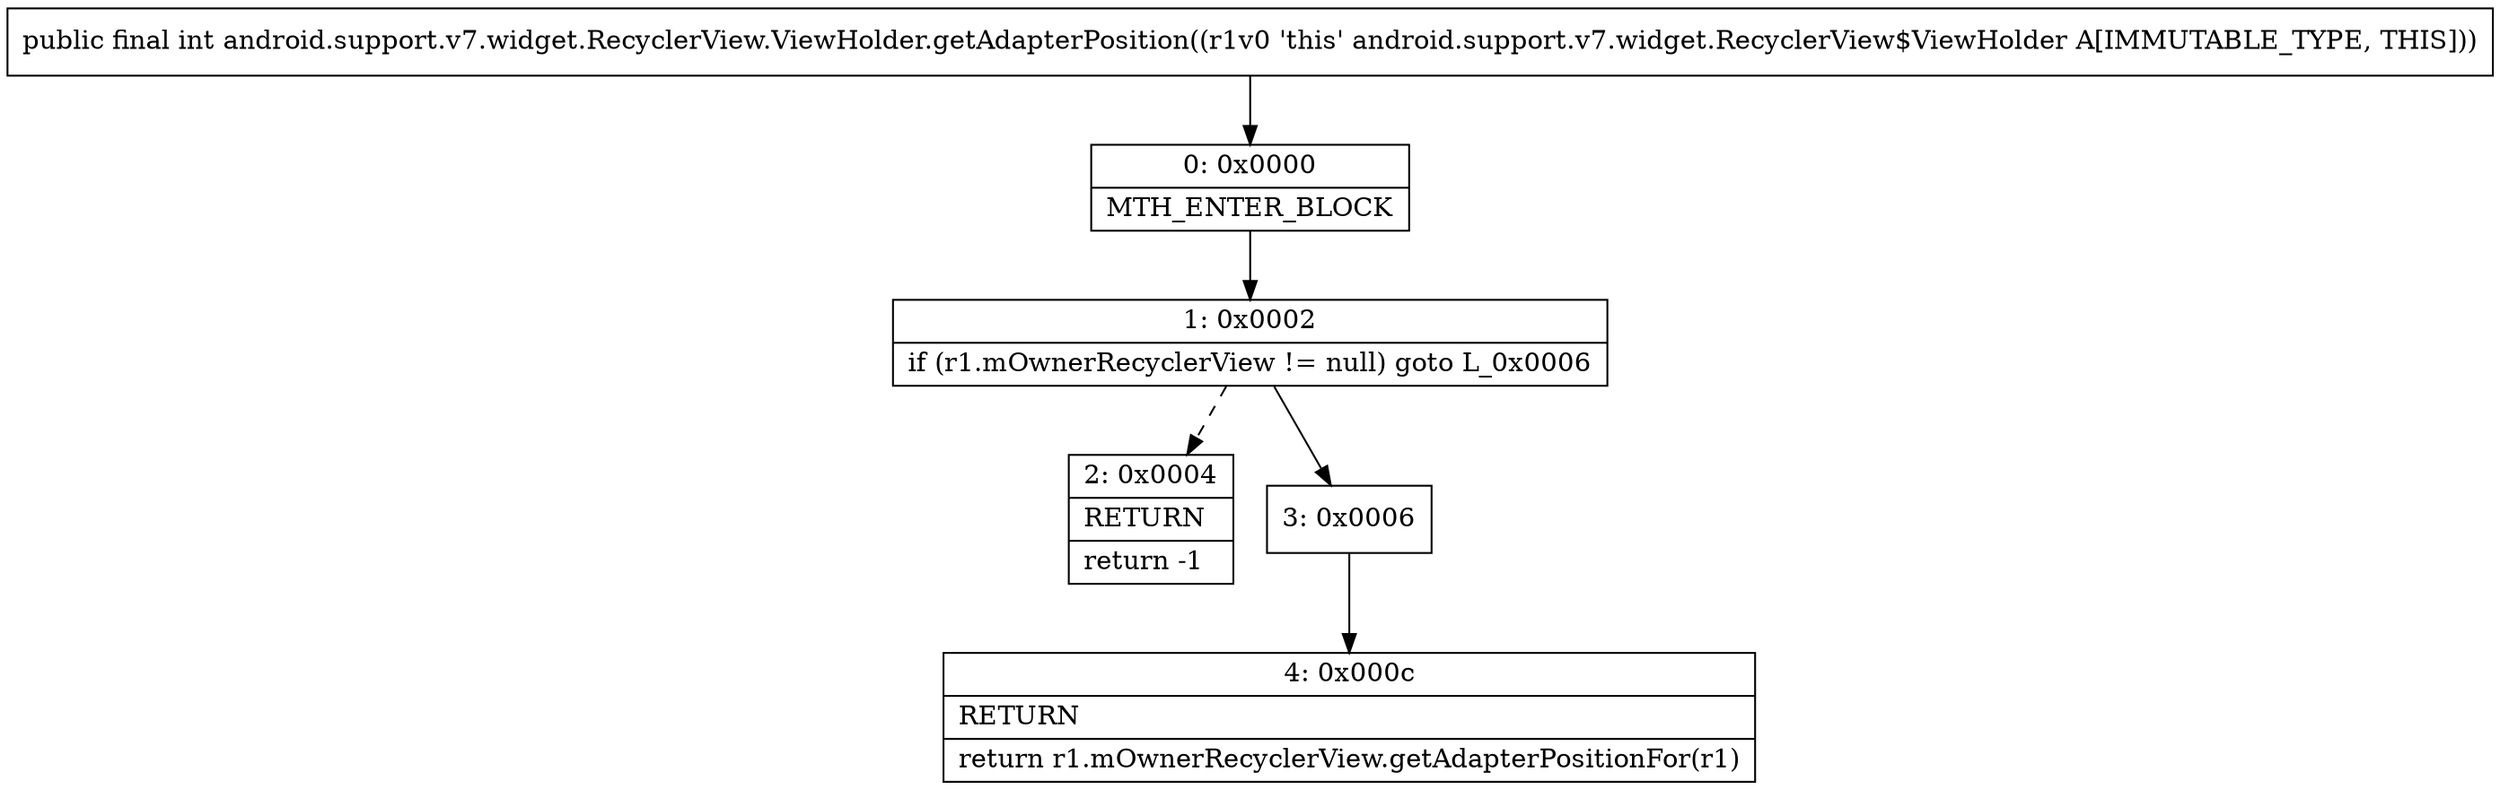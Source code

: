 digraph "CFG forandroid.support.v7.widget.RecyclerView.ViewHolder.getAdapterPosition()I" {
Node_0 [shape=record,label="{0\:\ 0x0000|MTH_ENTER_BLOCK\l}"];
Node_1 [shape=record,label="{1\:\ 0x0002|if (r1.mOwnerRecyclerView != null) goto L_0x0006\l}"];
Node_2 [shape=record,label="{2\:\ 0x0004|RETURN\l|return \-1\l}"];
Node_3 [shape=record,label="{3\:\ 0x0006}"];
Node_4 [shape=record,label="{4\:\ 0x000c|RETURN\l|return r1.mOwnerRecyclerView.getAdapterPositionFor(r1)\l}"];
MethodNode[shape=record,label="{public final int android.support.v7.widget.RecyclerView.ViewHolder.getAdapterPosition((r1v0 'this' android.support.v7.widget.RecyclerView$ViewHolder A[IMMUTABLE_TYPE, THIS])) }"];
MethodNode -> Node_0;
Node_0 -> Node_1;
Node_1 -> Node_2[style=dashed];
Node_1 -> Node_3;
Node_3 -> Node_4;
}

